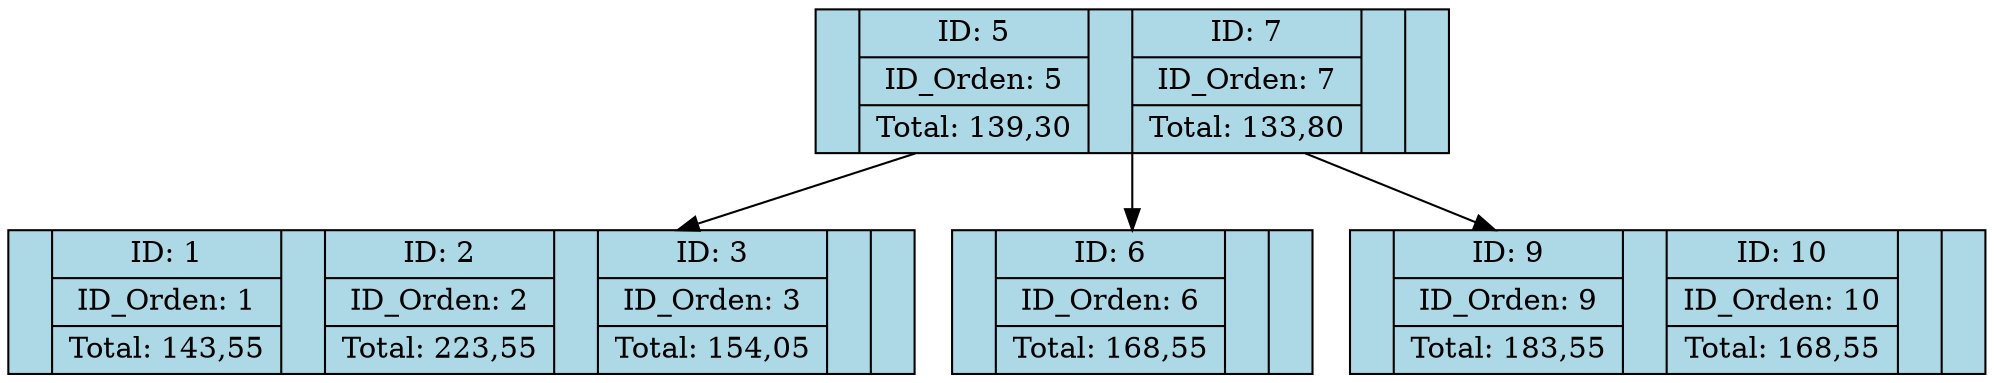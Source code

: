 digraph BTree {
node [shape=record, style=filled, fillcolor=lightblue];
N17271312 [label="<f0> | { ID: 5 | ID_Orden: 5 | Total: 139,30 } | <f1> | { ID: 7 | ID_Orden: 7 | Total: 133,80 } | <f2> |"];
N17271312 -> N21224086;
N21224086 [label="<f0> | { ID: 1 | ID_Orden: 1 | Total: 143,55 } | <f1> | { ID: 2 | ID_Orden: 2 | Total: 223,55 } | <f2> | { ID: 3 | ID_Orden: 3 | Total: 154,05 } | <f3> |"];
N17271312 -> N56799051;
N56799051 [label="<f0> | { ID: 6 | ID_Orden: 6 | Total: 168,55 } | <f1> |"];
N17271312 -> N41429416;
N41429416 [label="<f0> | { ID: 9 | ID_Orden: 9 | Total: 183,55 } | <f1> | { ID: 10 | ID_Orden: 10 | Total: 168,55 } | <f2> |"];
}
